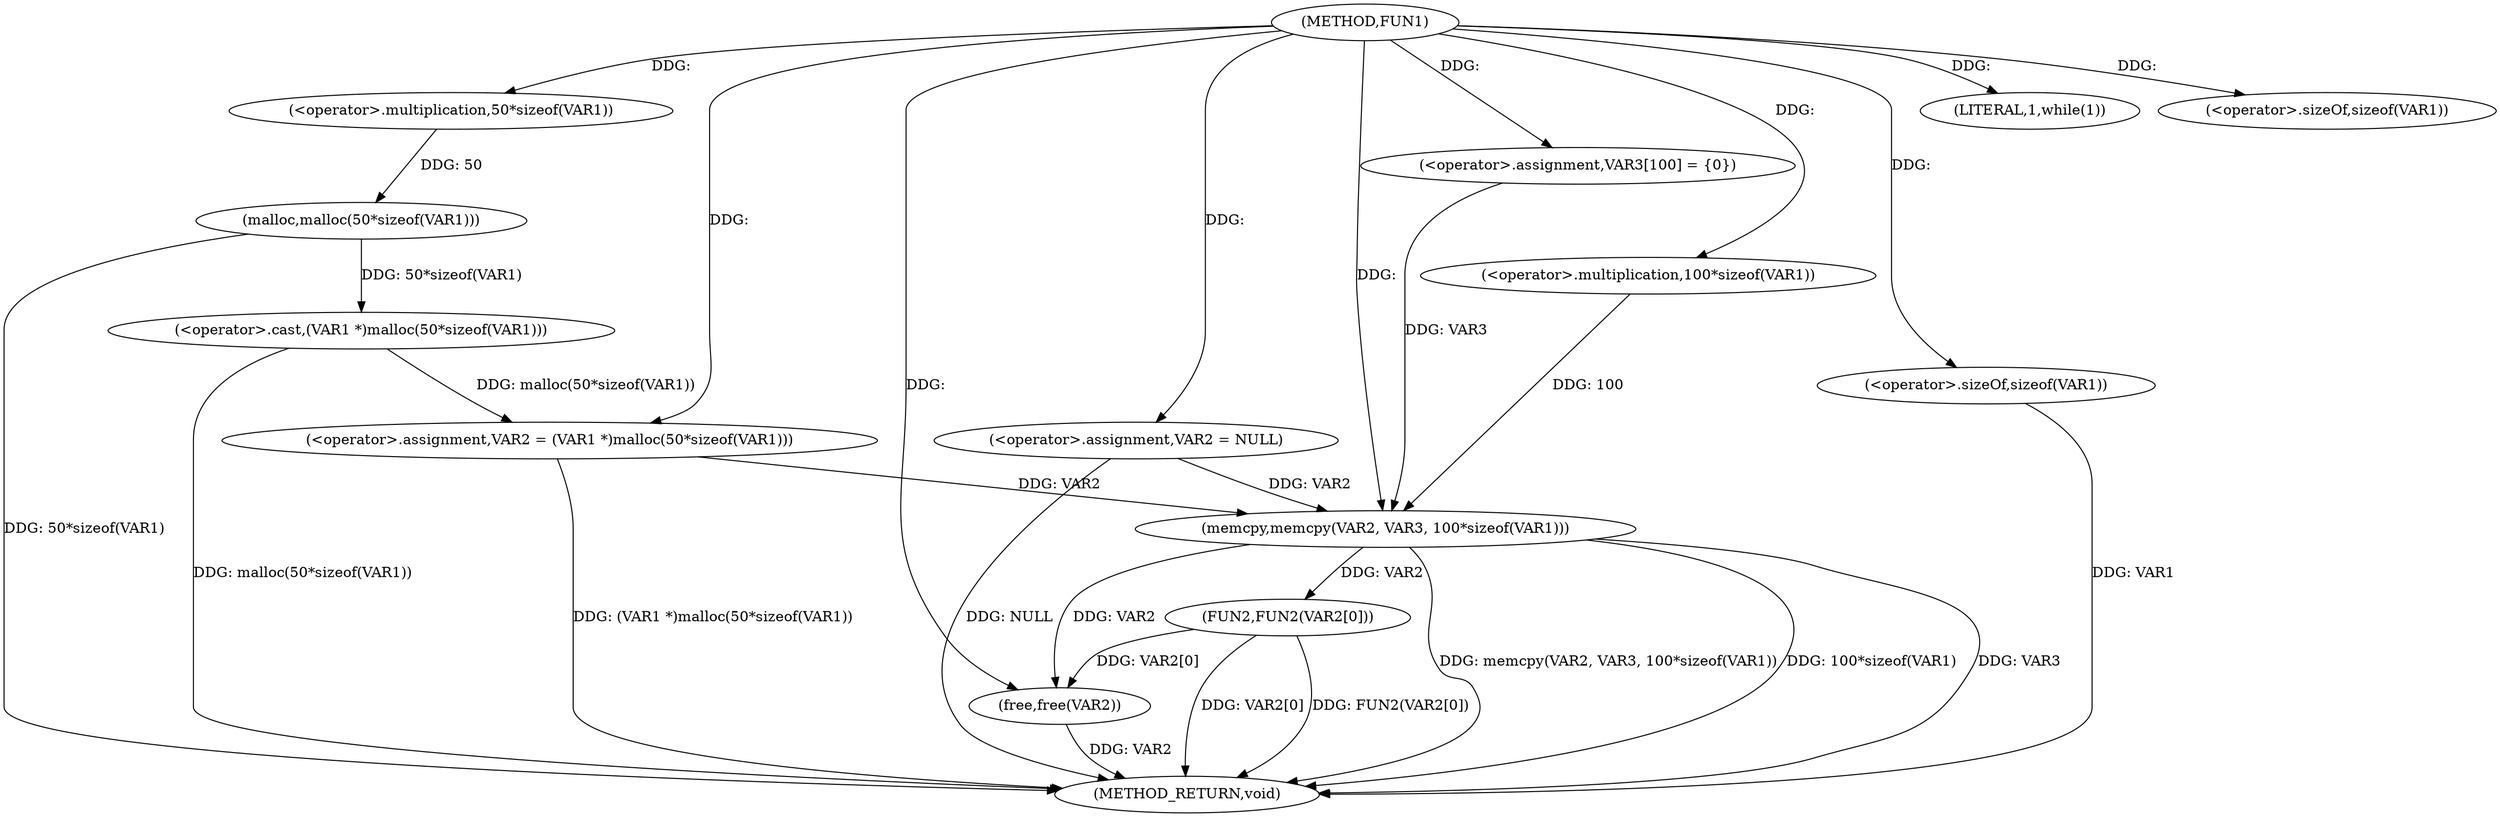 digraph FUN1 {  
"1000100" [label = "(METHOD,FUN1)" ]
"1000136" [label = "(METHOD_RETURN,void)" ]
"1000103" [label = "(<operator>.assignment,VAR2 = NULL)" ]
"1000107" [label = "(LITERAL,1,while(1))" ]
"1000109" [label = "(<operator>.assignment,VAR2 = (VAR1 *)malloc(50*sizeof(VAR1)))" ]
"1000111" [label = "(<operator>.cast,(VAR1 *)malloc(50*sizeof(VAR1)))" ]
"1000113" [label = "(malloc,malloc(50*sizeof(VAR1)))" ]
"1000114" [label = "(<operator>.multiplication,50*sizeof(VAR1))" ]
"1000116" [label = "(<operator>.sizeOf,sizeof(VAR1))" ]
"1000121" [label = "(<operator>.assignment,VAR3[100] = {0})" ]
"1000123" [label = "(memcpy,memcpy(VAR2, VAR3, 100*sizeof(VAR1)))" ]
"1000126" [label = "(<operator>.multiplication,100*sizeof(VAR1))" ]
"1000128" [label = "(<operator>.sizeOf,sizeof(VAR1))" ]
"1000130" [label = "(FUN2,FUN2(VAR2[0]))" ]
"1000134" [label = "(free,free(VAR2))" ]
  "1000123" -> "1000136"  [ label = "DDG: VAR3"] 
  "1000103" -> "1000136"  [ label = "DDG: NULL"] 
  "1000113" -> "1000136"  [ label = "DDG: 50*sizeof(VAR1)"] 
  "1000123" -> "1000136"  [ label = "DDG: memcpy(VAR2, VAR3, 100*sizeof(VAR1))"] 
  "1000109" -> "1000136"  [ label = "DDG: (VAR1 *)malloc(50*sizeof(VAR1))"] 
  "1000130" -> "1000136"  [ label = "DDG: VAR2[0]"] 
  "1000130" -> "1000136"  [ label = "DDG: FUN2(VAR2[0])"] 
  "1000123" -> "1000136"  [ label = "DDG: 100*sizeof(VAR1)"] 
  "1000128" -> "1000136"  [ label = "DDG: VAR1"] 
  "1000134" -> "1000136"  [ label = "DDG: VAR2"] 
  "1000111" -> "1000136"  [ label = "DDG: malloc(50*sizeof(VAR1))"] 
  "1000100" -> "1000103"  [ label = "DDG: "] 
  "1000100" -> "1000107"  [ label = "DDG: "] 
  "1000111" -> "1000109"  [ label = "DDG: malloc(50*sizeof(VAR1))"] 
  "1000100" -> "1000109"  [ label = "DDG: "] 
  "1000113" -> "1000111"  [ label = "DDG: 50*sizeof(VAR1)"] 
  "1000114" -> "1000113"  [ label = "DDG: 50"] 
  "1000100" -> "1000114"  [ label = "DDG: "] 
  "1000100" -> "1000116"  [ label = "DDG: "] 
  "1000100" -> "1000121"  [ label = "DDG: "] 
  "1000103" -> "1000123"  [ label = "DDG: VAR2"] 
  "1000109" -> "1000123"  [ label = "DDG: VAR2"] 
  "1000100" -> "1000123"  [ label = "DDG: "] 
  "1000121" -> "1000123"  [ label = "DDG: VAR3"] 
  "1000126" -> "1000123"  [ label = "DDG: 100"] 
  "1000100" -> "1000126"  [ label = "DDG: "] 
  "1000100" -> "1000128"  [ label = "DDG: "] 
  "1000123" -> "1000130"  [ label = "DDG: VAR2"] 
  "1000130" -> "1000134"  [ label = "DDG: VAR2[0]"] 
  "1000123" -> "1000134"  [ label = "DDG: VAR2"] 
  "1000100" -> "1000134"  [ label = "DDG: "] 
}

